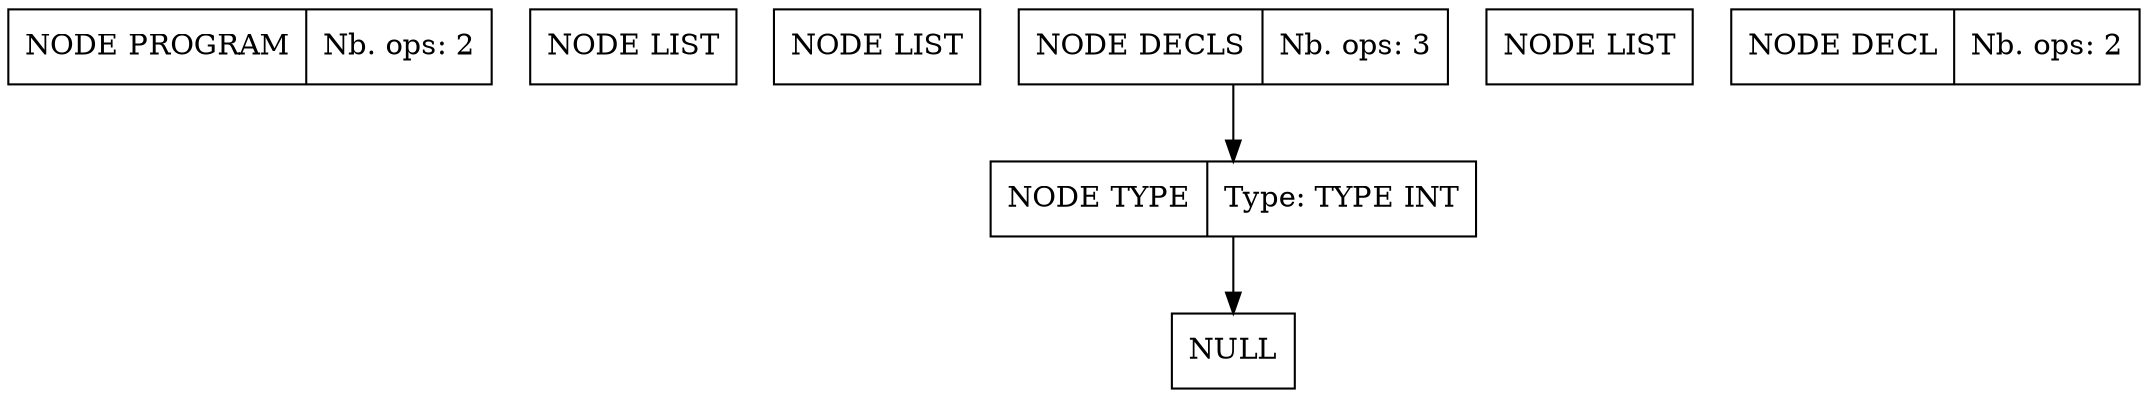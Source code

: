 digraph global_vars {
    N1 [shape=record, label="{{NODE PROGRAM|Nb. ops: 2}}"];
    N2 [shape=record, label="{{NODE LIST}}"];
    N3 [shape=record, label="{{NODE LIST}}"];
    N4 [shape=record, label="{{NODE DECLS|Nb. ops: 3}}"];
    N5 [shape=record, label="{{NODE TYPE|Type: TYPE INT}}"];
    N6 [shape=record, label="{{NULL}}"];
    edge[tailclip=true];
    N5 -> N6
    edge[tailclip=true];
    N4 -> N5
    N7 [shape=record, label="{{NODE LIST}}"];
    N8 [shape=record, label="{{NODE DECL|Nb. ops: 2}}"];
}